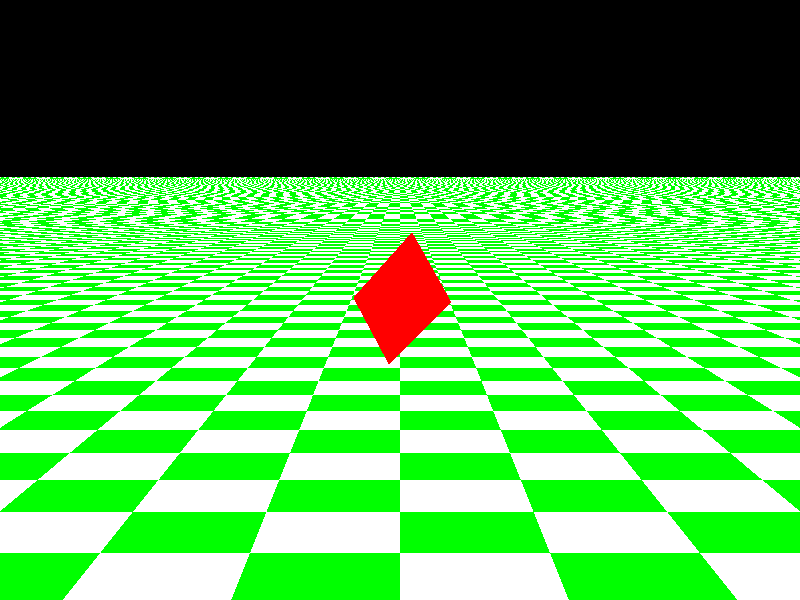   #include "colors.inc"
  camera {
    location <0, 1, -10>
    look_at 0
    angle 36
  }
  light_source { <500, 500, -1000> White }
  plane { y, -1.5
    pigment { checker Green White }
}
//   sphere { <0, 0, 0>, 1
//    pigment { Blue }
//    translate -0.5*x
//  }
//  sphere { <0, 0, 0>, 1
//    pigment { Red }
//    translate 0.5*x
//  }
//  union{
//    sphere { <0, 0, 0>, 1
//      pigment { Blue }
//      translate -0.5*x
//    }
//    sphere { <0, 0, 0>, 1
//      pigment { Red }
//      translate 0.5*x
//    }
//  }
//  union{
//    sphere { <0, 0, 0>, 1
//      translate -0.5*x
//    }
//    sphere { <0, 0, 0>, 1
//      translate 0.5*x
//    }
//    pigment { Red }
//    scale <1, .25, 1>
//    rotate <30, 0, 45>
//  }
  box{0,1 pigment{ Red } translate <-0.5,-0.5,0> scale <213,142,1>/213 rotate <30,40,50>}
